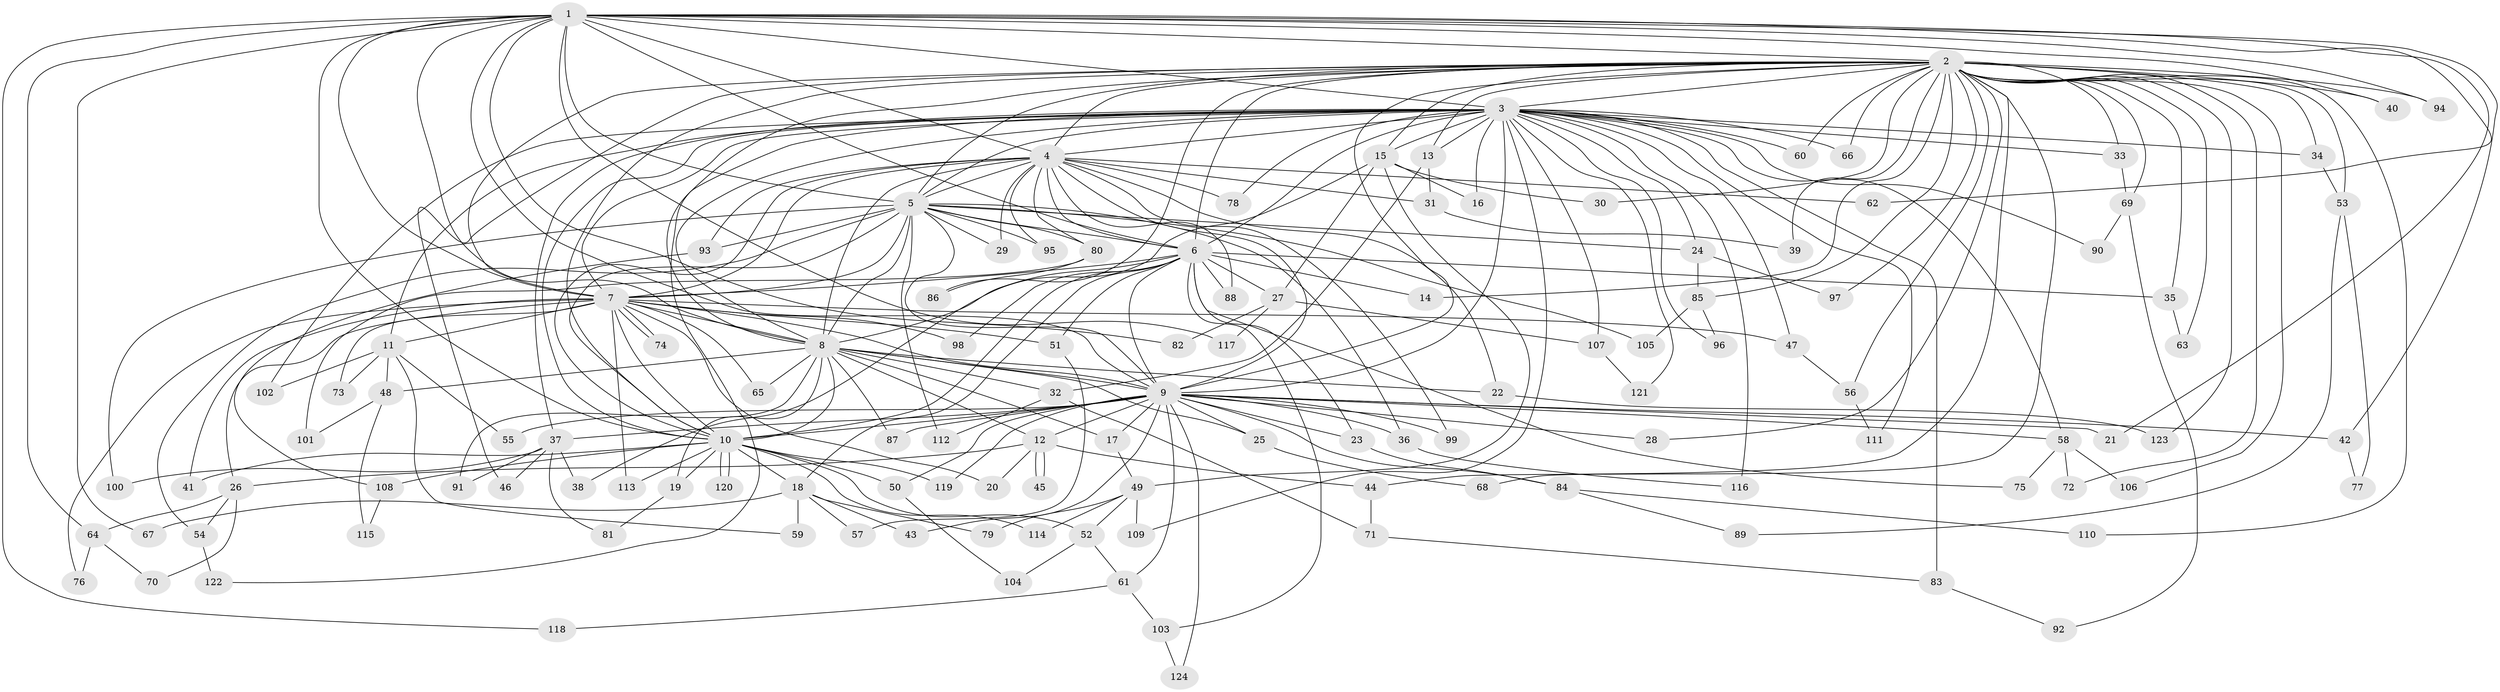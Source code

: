// coarse degree distribution, {18: 0.030927835051546393, 33: 0.010309278350515464, 32: 0.010309278350515464, 19: 0.020618556701030927, 20: 0.010309278350515464, 22: 0.010309278350515464, 27: 0.010309278350515464, 7: 0.030927835051546393, 5: 0.030927835051546393, 2: 0.5463917525773195, 6: 0.030927835051546393, 3: 0.16494845360824742, 4: 0.09278350515463918}
// Generated by graph-tools (version 1.1) at 2025/23/03/03/25 07:23:47]
// undirected, 124 vertices, 273 edges
graph export_dot {
graph [start="1"]
  node [color=gray90,style=filled];
  1;
  2;
  3;
  4;
  5;
  6;
  7;
  8;
  9;
  10;
  11;
  12;
  13;
  14;
  15;
  16;
  17;
  18;
  19;
  20;
  21;
  22;
  23;
  24;
  25;
  26;
  27;
  28;
  29;
  30;
  31;
  32;
  33;
  34;
  35;
  36;
  37;
  38;
  39;
  40;
  41;
  42;
  43;
  44;
  45;
  46;
  47;
  48;
  49;
  50;
  51;
  52;
  53;
  54;
  55;
  56;
  57;
  58;
  59;
  60;
  61;
  62;
  63;
  64;
  65;
  66;
  67;
  68;
  69;
  70;
  71;
  72;
  73;
  74;
  75;
  76;
  77;
  78;
  79;
  80;
  81;
  82;
  83;
  84;
  85;
  86;
  87;
  88;
  89;
  90;
  91;
  92;
  93;
  94;
  95;
  96;
  97;
  98;
  99;
  100;
  101;
  102;
  103;
  104;
  105;
  106;
  107;
  108;
  109;
  110;
  111;
  112;
  113;
  114;
  115;
  116;
  117;
  118;
  119;
  120;
  121;
  122;
  123;
  124;
  1 -- 2;
  1 -- 3;
  1 -- 4;
  1 -- 5;
  1 -- 6;
  1 -- 7;
  1 -- 8;
  1 -- 9;
  1 -- 10;
  1 -- 21;
  1 -- 40;
  1 -- 42;
  1 -- 62;
  1 -- 64;
  1 -- 67;
  1 -- 82;
  1 -- 94;
  1 -- 117;
  1 -- 118;
  2 -- 3;
  2 -- 4;
  2 -- 5;
  2 -- 6;
  2 -- 7;
  2 -- 8;
  2 -- 9;
  2 -- 10;
  2 -- 13;
  2 -- 14;
  2 -- 15;
  2 -- 28;
  2 -- 30;
  2 -- 33;
  2 -- 34;
  2 -- 35;
  2 -- 39;
  2 -- 40;
  2 -- 44;
  2 -- 46;
  2 -- 53;
  2 -- 56;
  2 -- 60;
  2 -- 63;
  2 -- 66;
  2 -- 68;
  2 -- 69;
  2 -- 72;
  2 -- 85;
  2 -- 86;
  2 -- 94;
  2 -- 97;
  2 -- 106;
  2 -- 110;
  2 -- 123;
  3 -- 4;
  3 -- 5;
  3 -- 6;
  3 -- 7;
  3 -- 8;
  3 -- 9;
  3 -- 10;
  3 -- 11;
  3 -- 13;
  3 -- 15;
  3 -- 16;
  3 -- 24;
  3 -- 33;
  3 -- 34;
  3 -- 37;
  3 -- 47;
  3 -- 58;
  3 -- 60;
  3 -- 66;
  3 -- 78;
  3 -- 83;
  3 -- 90;
  3 -- 96;
  3 -- 102;
  3 -- 107;
  3 -- 109;
  3 -- 111;
  3 -- 116;
  3 -- 121;
  3 -- 122;
  4 -- 5;
  4 -- 6;
  4 -- 7;
  4 -- 8;
  4 -- 9;
  4 -- 10;
  4 -- 22;
  4 -- 29;
  4 -- 31;
  4 -- 62;
  4 -- 78;
  4 -- 80;
  4 -- 88;
  4 -- 93;
  4 -- 95;
  4 -- 99;
  5 -- 6;
  5 -- 7;
  5 -- 8;
  5 -- 9;
  5 -- 10;
  5 -- 24;
  5 -- 29;
  5 -- 36;
  5 -- 54;
  5 -- 80;
  5 -- 93;
  5 -- 95;
  5 -- 100;
  5 -- 105;
  5 -- 112;
  6 -- 7;
  6 -- 8;
  6 -- 9;
  6 -- 10;
  6 -- 14;
  6 -- 18;
  6 -- 23;
  6 -- 27;
  6 -- 35;
  6 -- 51;
  6 -- 75;
  6 -- 88;
  6 -- 98;
  6 -- 103;
  7 -- 8;
  7 -- 9;
  7 -- 10;
  7 -- 11;
  7 -- 20;
  7 -- 26;
  7 -- 41;
  7 -- 47;
  7 -- 51;
  7 -- 65;
  7 -- 73;
  7 -- 74;
  7 -- 74;
  7 -- 76;
  7 -- 98;
  7 -- 113;
  8 -- 9;
  8 -- 10;
  8 -- 12;
  8 -- 17;
  8 -- 19;
  8 -- 22;
  8 -- 25;
  8 -- 32;
  8 -- 48;
  8 -- 65;
  8 -- 87;
  8 -- 91;
  9 -- 10;
  9 -- 12;
  9 -- 17;
  9 -- 21;
  9 -- 23;
  9 -- 25;
  9 -- 28;
  9 -- 36;
  9 -- 37;
  9 -- 42;
  9 -- 43;
  9 -- 50;
  9 -- 55;
  9 -- 58;
  9 -- 61;
  9 -- 84;
  9 -- 87;
  9 -- 99;
  9 -- 119;
  9 -- 124;
  10 -- 18;
  10 -- 19;
  10 -- 41;
  10 -- 50;
  10 -- 52;
  10 -- 108;
  10 -- 113;
  10 -- 114;
  10 -- 119;
  10 -- 120;
  10 -- 120;
  11 -- 48;
  11 -- 55;
  11 -- 59;
  11 -- 73;
  11 -- 102;
  12 -- 20;
  12 -- 26;
  12 -- 44;
  12 -- 45;
  12 -- 45;
  13 -- 31;
  13 -- 32;
  15 -- 16;
  15 -- 27;
  15 -- 30;
  15 -- 38;
  15 -- 49;
  17 -- 49;
  18 -- 43;
  18 -- 57;
  18 -- 59;
  18 -- 67;
  18 -- 79;
  19 -- 81;
  22 -- 123;
  23 -- 84;
  24 -- 85;
  24 -- 97;
  25 -- 68;
  26 -- 54;
  26 -- 64;
  26 -- 70;
  27 -- 82;
  27 -- 107;
  27 -- 117;
  31 -- 39;
  32 -- 71;
  32 -- 112;
  33 -- 69;
  34 -- 53;
  35 -- 63;
  36 -- 116;
  37 -- 38;
  37 -- 46;
  37 -- 81;
  37 -- 91;
  37 -- 100;
  42 -- 77;
  44 -- 71;
  47 -- 56;
  48 -- 101;
  48 -- 115;
  49 -- 52;
  49 -- 79;
  49 -- 109;
  49 -- 114;
  50 -- 104;
  51 -- 57;
  52 -- 61;
  52 -- 104;
  53 -- 77;
  53 -- 89;
  54 -- 122;
  56 -- 111;
  58 -- 72;
  58 -- 75;
  58 -- 106;
  61 -- 103;
  61 -- 118;
  64 -- 70;
  64 -- 76;
  69 -- 90;
  69 -- 92;
  71 -- 83;
  80 -- 86;
  80 -- 101;
  83 -- 92;
  84 -- 89;
  84 -- 110;
  85 -- 96;
  85 -- 105;
  93 -- 108;
  103 -- 124;
  107 -- 121;
  108 -- 115;
}
